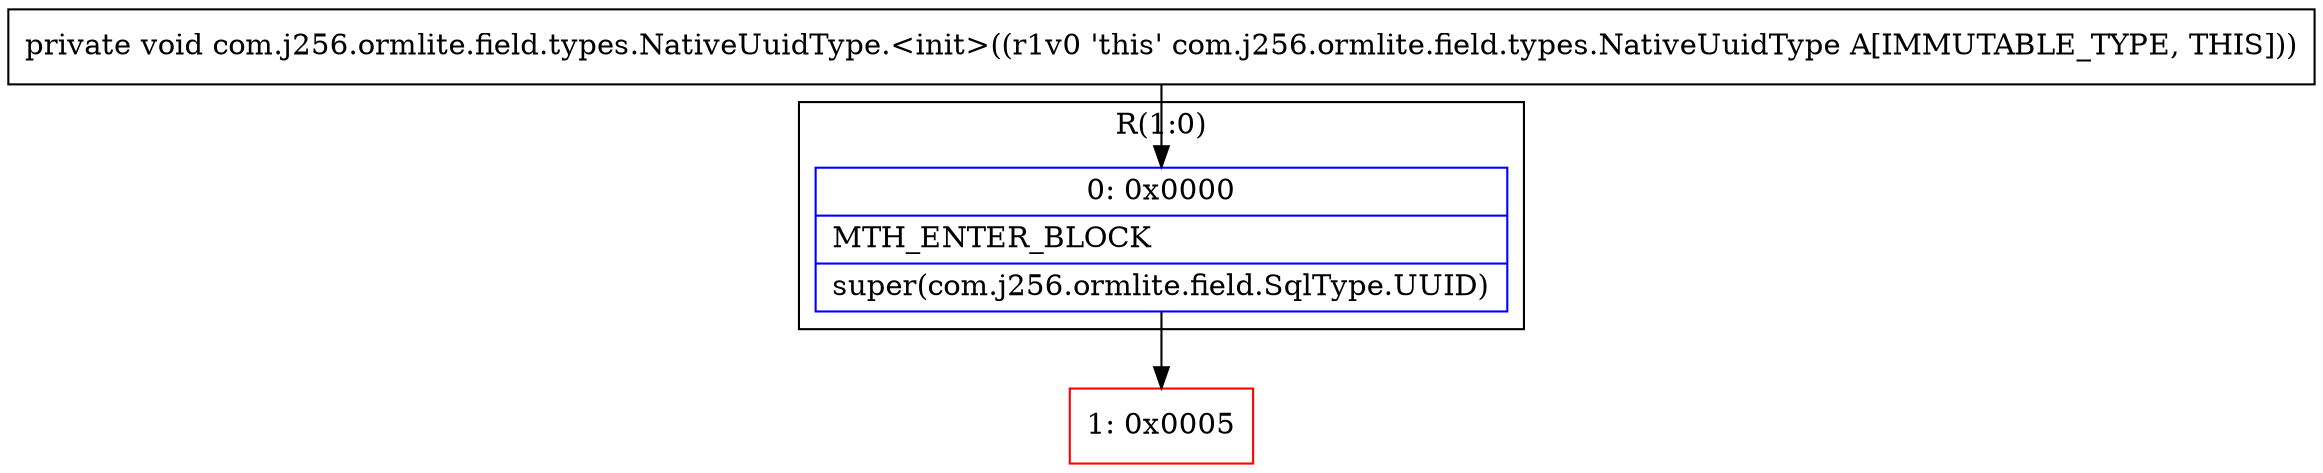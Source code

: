 digraph "CFG forcom.j256.ormlite.field.types.NativeUuidType.\<init\>()V" {
subgraph cluster_Region_1900194480 {
label = "R(1:0)";
node [shape=record,color=blue];
Node_0 [shape=record,label="{0\:\ 0x0000|MTH_ENTER_BLOCK\l|super(com.j256.ormlite.field.SqlType.UUID)\l}"];
}
Node_1 [shape=record,color=red,label="{1\:\ 0x0005}"];
MethodNode[shape=record,label="{private void com.j256.ormlite.field.types.NativeUuidType.\<init\>((r1v0 'this' com.j256.ormlite.field.types.NativeUuidType A[IMMUTABLE_TYPE, THIS])) }"];
MethodNode -> Node_0;
Node_0 -> Node_1;
}

